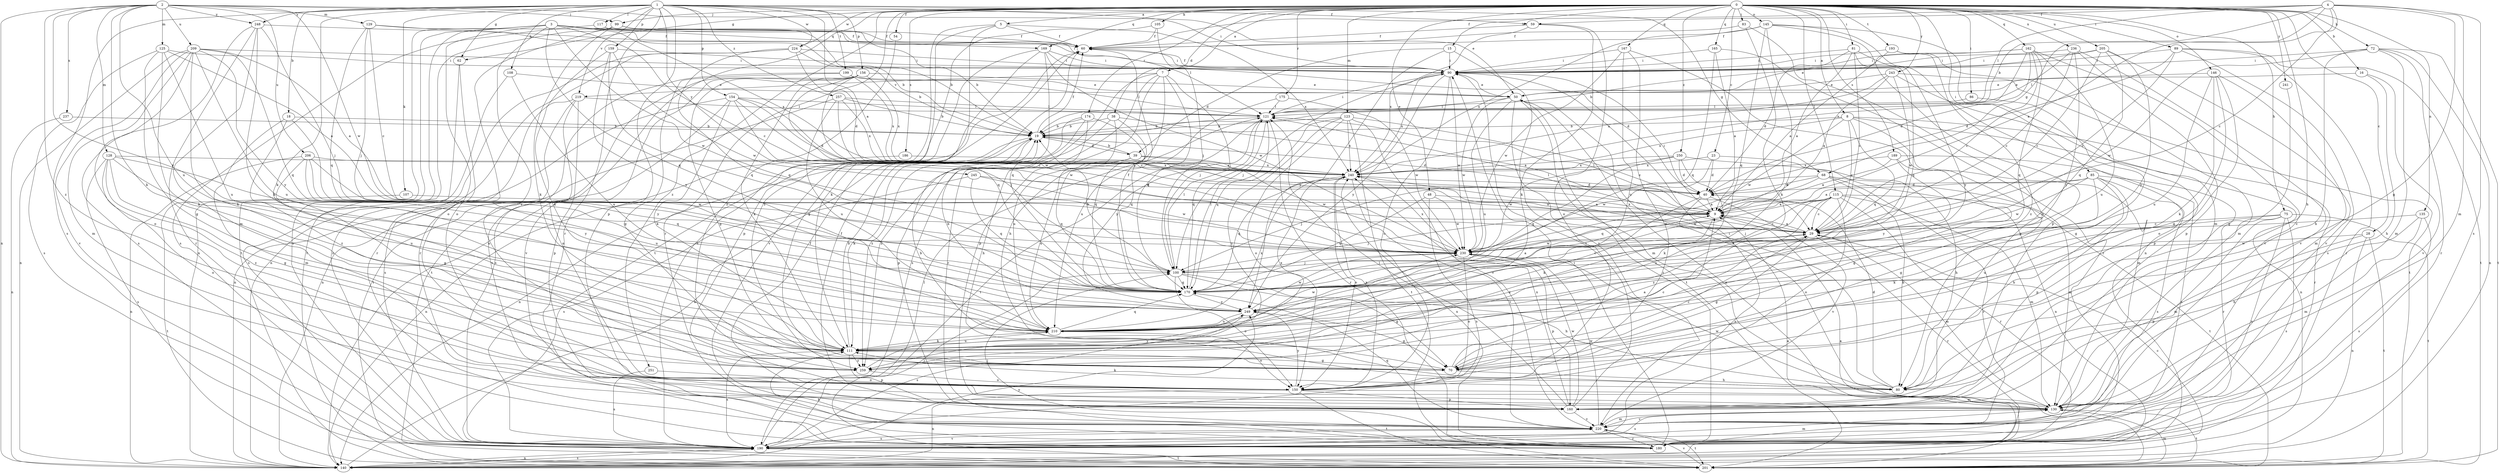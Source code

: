 strict digraph  {
0;
1;
2;
3;
4;
5;
7;
8;
9;
15;
16;
18;
19;
23;
28;
29;
38;
39;
40;
48;
50;
54;
59;
60;
62;
68;
70;
72;
75;
80;
81;
83;
85;
86;
89;
90;
99;
100;
105;
107;
108;
111;
115;
117;
121;
123;
125;
128;
129;
130;
135;
140;
145;
146;
150;
154;
156;
159;
160;
162;
165;
167;
169;
170;
174;
175;
180;
186;
189;
190;
193;
199;
201;
205;
206;
209;
210;
219;
220;
224;
230;
236;
237;
240;
241;
243;
245;
248;
249;
250;
251;
257;
259;
0 -> 5  [label=a];
0 -> 7  [label=a];
0 -> 8  [label=a];
0 -> 15  [label=b];
0 -> 16  [label=b];
0 -> 23  [label=c];
0 -> 28  [label=c];
0 -> 38  [label=d];
0 -> 48  [label=e];
0 -> 54  [label=f];
0 -> 62  [label=g];
0 -> 72  [label=h];
0 -> 75  [label=h];
0 -> 80  [label=h];
0 -> 81  [label=i];
0 -> 83  [label=i];
0 -> 85  [label=i];
0 -> 86  [label=i];
0 -> 89  [label=i];
0 -> 99  [label=j];
0 -> 105  [label=k];
0 -> 115  [label=l];
0 -> 123  [label=m];
0 -> 135  [label=n];
0 -> 140  [label=n];
0 -> 145  [label=o];
0 -> 146  [label=o];
0 -> 162  [label=q];
0 -> 165  [label=q];
0 -> 167  [label=q];
0 -> 169  [label=q];
0 -> 174  [label=r];
0 -> 175  [label=r];
0 -> 180  [label=r];
0 -> 186  [label=s];
0 -> 189  [label=s];
0 -> 193  [label=t];
0 -> 205  [label=u];
0 -> 224  [label=w];
0 -> 236  [label=x];
0 -> 241  [label=y];
0 -> 243  [label=y];
0 -> 250  [label=z];
0 -> 251  [label=z];
1 -> 9  [label=a];
1 -> 18  [label=b];
1 -> 59  [label=f];
1 -> 62  [label=g];
1 -> 68  [label=g];
1 -> 90  [label=i];
1 -> 107  [label=k];
1 -> 108  [label=k];
1 -> 111  [label=k];
1 -> 117  [label=l];
1 -> 154  [label=p];
1 -> 156  [label=p];
1 -> 159  [label=p];
1 -> 160  [label=p];
1 -> 180  [label=r];
1 -> 190  [label=s];
1 -> 199  [label=t];
1 -> 219  [label=v];
1 -> 224  [label=w];
1 -> 245  [label=y];
1 -> 248  [label=y];
1 -> 257  [label=z];
2 -> 50  [label=e];
2 -> 99  [label=j];
2 -> 111  [label=k];
2 -> 125  [label=m];
2 -> 128  [label=m];
2 -> 129  [label=m];
2 -> 140  [label=n];
2 -> 206  [label=u];
2 -> 209  [label=u];
2 -> 210  [label=u];
2 -> 230  [label=w];
2 -> 237  [label=x];
2 -> 248  [label=y];
2 -> 249  [label=y];
2 -> 259  [label=z];
3 -> 19  [label=b];
3 -> 29  [label=c];
3 -> 121  [label=l];
3 -> 140  [label=n];
3 -> 150  [label=o];
3 -> 169  [label=q];
3 -> 170  [label=q];
3 -> 190  [label=s];
3 -> 201  [label=t];
3 -> 230  [label=w];
3 -> 240  [label=x];
3 -> 259  [label=z];
4 -> 9  [label=a];
4 -> 19  [label=b];
4 -> 29  [label=c];
4 -> 59  [label=f];
4 -> 60  [label=f];
4 -> 68  [label=g];
4 -> 70  [label=g];
4 -> 121  [label=l];
4 -> 130  [label=m];
4 -> 190  [label=s];
5 -> 60  [label=f];
5 -> 111  [label=k];
5 -> 190  [label=s];
5 -> 240  [label=x];
5 -> 259  [label=z];
7 -> 80  [label=h];
7 -> 100  [label=j];
7 -> 160  [label=p];
7 -> 170  [label=q];
7 -> 180  [label=r];
7 -> 190  [label=s];
7 -> 219  [label=v];
8 -> 19  [label=b];
8 -> 29  [label=c];
8 -> 130  [label=m];
8 -> 140  [label=n];
8 -> 170  [label=q];
8 -> 180  [label=r];
8 -> 230  [label=w];
8 -> 240  [label=x];
9 -> 29  [label=c];
9 -> 90  [label=i];
9 -> 100  [label=j];
9 -> 121  [label=l];
9 -> 259  [label=z];
15 -> 39  [label=d];
15 -> 90  [label=i];
15 -> 220  [label=v];
15 -> 249  [label=y];
16 -> 50  [label=e];
16 -> 80  [label=h];
16 -> 220  [label=v];
18 -> 19  [label=b];
18 -> 130  [label=m];
18 -> 249  [label=y];
18 -> 259  [label=z];
19 -> 39  [label=d];
19 -> 40  [label=d];
19 -> 60  [label=f];
19 -> 111  [label=k];
19 -> 140  [label=n];
23 -> 40  [label=d];
23 -> 80  [label=h];
23 -> 230  [label=w];
23 -> 240  [label=x];
28 -> 140  [label=n];
28 -> 160  [label=p];
28 -> 201  [label=t];
28 -> 230  [label=w];
29 -> 9  [label=a];
29 -> 70  [label=g];
29 -> 121  [label=l];
29 -> 130  [label=m];
29 -> 180  [label=r];
29 -> 230  [label=w];
29 -> 240  [label=x];
38 -> 9  [label=a];
38 -> 19  [label=b];
38 -> 170  [label=q];
38 -> 210  [label=u];
38 -> 259  [label=z];
39 -> 19  [label=b];
39 -> 170  [label=q];
39 -> 210  [label=u];
39 -> 230  [label=w];
39 -> 240  [label=x];
40 -> 9  [label=a];
40 -> 111  [label=k];
40 -> 190  [label=s];
40 -> 220  [label=v];
48 -> 9  [label=a];
48 -> 170  [label=q];
48 -> 190  [label=s];
48 -> 230  [label=w];
50 -> 121  [label=l];
50 -> 130  [label=m];
50 -> 180  [label=r];
50 -> 201  [label=t];
50 -> 210  [label=u];
50 -> 230  [label=w];
54 -> 259  [label=z];
59 -> 60  [label=f];
59 -> 111  [label=k];
59 -> 150  [label=o];
59 -> 240  [label=x];
60 -> 90  [label=i];
60 -> 220  [label=v];
62 -> 140  [label=n];
62 -> 180  [label=r];
68 -> 40  [label=d];
68 -> 80  [label=h];
68 -> 100  [label=j];
68 -> 130  [label=m];
68 -> 170  [label=q];
68 -> 180  [label=r];
70 -> 9  [label=a];
70 -> 19  [label=b];
70 -> 29  [label=c];
70 -> 80  [label=h];
72 -> 80  [label=h];
72 -> 90  [label=i];
72 -> 130  [label=m];
72 -> 140  [label=n];
72 -> 180  [label=r];
72 -> 201  [label=t];
72 -> 230  [label=w];
75 -> 29  [label=c];
75 -> 111  [label=k];
75 -> 130  [label=m];
75 -> 190  [label=s];
75 -> 201  [label=t];
75 -> 210  [label=u];
75 -> 220  [label=v];
80 -> 40  [label=d];
80 -> 50  [label=e];
80 -> 90  [label=i];
80 -> 111  [label=k];
81 -> 9  [label=a];
81 -> 29  [label=c];
81 -> 40  [label=d];
81 -> 90  [label=i];
81 -> 170  [label=q];
81 -> 249  [label=y];
83 -> 60  [label=f];
83 -> 80  [label=h];
83 -> 111  [label=k];
85 -> 9  [label=a];
85 -> 40  [label=d];
85 -> 70  [label=g];
85 -> 80  [label=h];
85 -> 160  [label=p];
85 -> 180  [label=r];
85 -> 190  [label=s];
85 -> 230  [label=w];
86 -> 70  [label=g];
86 -> 121  [label=l];
89 -> 29  [label=c];
89 -> 40  [label=d];
89 -> 90  [label=i];
89 -> 180  [label=r];
89 -> 190  [label=s];
89 -> 201  [label=t];
90 -> 50  [label=e];
90 -> 60  [label=f];
90 -> 100  [label=j];
90 -> 150  [label=o];
90 -> 230  [label=w];
90 -> 240  [label=x];
90 -> 249  [label=y];
99 -> 19  [label=b];
99 -> 60  [label=f];
99 -> 111  [label=k];
99 -> 150  [label=o];
99 -> 201  [label=t];
100 -> 19  [label=b];
100 -> 29  [label=c];
100 -> 70  [label=g];
100 -> 80  [label=h];
100 -> 121  [label=l];
100 -> 150  [label=o];
100 -> 170  [label=q];
105 -> 60  [label=f];
105 -> 100  [label=j];
105 -> 201  [label=t];
107 -> 9  [label=a];
107 -> 201  [label=t];
108 -> 50  [label=e];
108 -> 190  [label=s];
108 -> 210  [label=u];
111 -> 19  [label=b];
111 -> 29  [label=c];
111 -> 70  [label=g];
111 -> 160  [label=p];
111 -> 190  [label=s];
111 -> 210  [label=u];
111 -> 240  [label=x];
111 -> 259  [label=z];
115 -> 9  [label=a];
115 -> 29  [label=c];
115 -> 100  [label=j];
115 -> 130  [label=m];
115 -> 150  [label=o];
115 -> 180  [label=r];
115 -> 201  [label=t];
115 -> 210  [label=u];
115 -> 230  [label=w];
115 -> 259  [label=z];
117 -> 19  [label=b];
117 -> 60  [label=f];
117 -> 190  [label=s];
121 -> 19  [label=b];
121 -> 90  [label=i];
121 -> 170  [label=q];
121 -> 180  [label=r];
121 -> 201  [label=t];
121 -> 249  [label=y];
123 -> 19  [label=b];
123 -> 29  [label=c];
123 -> 150  [label=o];
123 -> 170  [label=q];
123 -> 201  [label=t];
123 -> 220  [label=v];
123 -> 240  [label=x];
123 -> 259  [label=z];
125 -> 9  [label=a];
125 -> 70  [label=g];
125 -> 90  [label=i];
125 -> 111  [label=k];
125 -> 190  [label=s];
125 -> 210  [label=u];
128 -> 70  [label=g];
128 -> 150  [label=o];
128 -> 190  [label=s];
128 -> 210  [label=u];
128 -> 240  [label=x];
128 -> 249  [label=y];
128 -> 259  [label=z];
129 -> 29  [label=c];
129 -> 60  [label=f];
129 -> 90  [label=i];
129 -> 100  [label=j];
129 -> 170  [label=q];
130 -> 60  [label=f];
130 -> 190  [label=s];
130 -> 201  [label=t];
130 -> 220  [label=v];
130 -> 230  [label=w];
135 -> 29  [label=c];
135 -> 80  [label=h];
135 -> 130  [label=m];
135 -> 190  [label=s];
140 -> 9  [label=a];
140 -> 19  [label=b];
140 -> 29  [label=c];
140 -> 190  [label=s];
140 -> 249  [label=y];
145 -> 60  [label=f];
145 -> 130  [label=m];
145 -> 140  [label=n];
145 -> 160  [label=p];
145 -> 170  [label=q];
145 -> 210  [label=u];
145 -> 240  [label=x];
146 -> 50  [label=e];
146 -> 70  [label=g];
146 -> 111  [label=k];
146 -> 130  [label=m];
146 -> 150  [label=o];
146 -> 210  [label=u];
150 -> 130  [label=m];
150 -> 140  [label=n];
150 -> 160  [label=p];
150 -> 201  [label=t];
150 -> 240  [label=x];
150 -> 249  [label=y];
154 -> 29  [label=c];
154 -> 40  [label=d];
154 -> 100  [label=j];
154 -> 111  [label=k];
154 -> 121  [label=l];
154 -> 140  [label=n];
154 -> 220  [label=v];
154 -> 230  [label=w];
156 -> 50  [label=e];
156 -> 70  [label=g];
156 -> 111  [label=k];
156 -> 170  [label=q];
156 -> 190  [label=s];
156 -> 220  [label=v];
156 -> 230  [label=w];
156 -> 240  [label=x];
159 -> 90  [label=i];
159 -> 111  [label=k];
159 -> 170  [label=q];
159 -> 230  [label=w];
159 -> 249  [label=y];
160 -> 90  [label=i];
160 -> 121  [label=l];
160 -> 220  [label=v];
160 -> 230  [label=w];
160 -> 240  [label=x];
162 -> 19  [label=b];
162 -> 29  [label=c];
162 -> 40  [label=d];
162 -> 90  [label=i];
162 -> 170  [label=q];
162 -> 210  [label=u];
162 -> 220  [label=v];
162 -> 240  [label=x];
165 -> 9  [label=a];
165 -> 90  [label=i];
165 -> 170  [label=q];
165 -> 180  [label=r];
167 -> 90  [label=i];
167 -> 150  [label=o];
167 -> 160  [label=p];
167 -> 210  [label=u];
167 -> 230  [label=w];
169 -> 40  [label=d];
169 -> 70  [label=g];
169 -> 90  [label=i];
169 -> 160  [label=p];
169 -> 170  [label=q];
169 -> 230  [label=w];
170 -> 9  [label=a];
170 -> 60  [label=f];
170 -> 121  [label=l];
170 -> 249  [label=y];
174 -> 19  [label=b];
174 -> 80  [label=h];
174 -> 160  [label=p];
174 -> 170  [label=q];
174 -> 259  [label=z];
175 -> 121  [label=l];
175 -> 210  [label=u];
175 -> 230  [label=w];
180 -> 90  [label=i];
180 -> 100  [label=j];
180 -> 111  [label=k];
180 -> 240  [label=x];
186 -> 140  [label=n];
186 -> 240  [label=x];
189 -> 9  [label=a];
189 -> 70  [label=g];
189 -> 190  [label=s];
189 -> 240  [label=x];
189 -> 249  [label=y];
190 -> 100  [label=j];
190 -> 121  [label=l];
190 -> 130  [label=m];
190 -> 140  [label=n];
190 -> 201  [label=t];
190 -> 220  [label=v];
193 -> 9  [label=a];
193 -> 90  [label=i];
193 -> 130  [label=m];
193 -> 259  [label=z];
199 -> 50  [label=e];
199 -> 70  [label=g];
199 -> 121  [label=l];
199 -> 201  [label=t];
199 -> 240  [label=x];
201 -> 9  [label=a];
201 -> 50  [label=e];
201 -> 130  [label=m];
201 -> 220  [label=v];
205 -> 29  [label=c];
205 -> 50  [label=e];
205 -> 90  [label=i];
205 -> 170  [label=q];
205 -> 220  [label=v];
205 -> 249  [label=y];
206 -> 70  [label=g];
206 -> 140  [label=n];
206 -> 170  [label=q];
206 -> 210  [label=u];
206 -> 230  [label=w];
206 -> 240  [label=x];
209 -> 9  [label=a];
209 -> 90  [label=i];
209 -> 111  [label=k];
209 -> 130  [label=m];
209 -> 140  [label=n];
209 -> 150  [label=o];
209 -> 170  [label=q];
209 -> 210  [label=u];
209 -> 220  [label=v];
209 -> 249  [label=y];
210 -> 111  [label=k];
210 -> 150  [label=o];
210 -> 170  [label=q];
210 -> 230  [label=w];
210 -> 240  [label=x];
219 -> 121  [label=l];
219 -> 150  [label=o];
219 -> 160  [label=p];
219 -> 190  [label=s];
219 -> 201  [label=t];
220 -> 60  [label=f];
220 -> 130  [label=m];
220 -> 170  [label=q];
220 -> 180  [label=r];
220 -> 190  [label=s];
220 -> 201  [label=t];
220 -> 230  [label=w];
224 -> 19  [label=b];
224 -> 40  [label=d];
224 -> 90  [label=i];
224 -> 170  [label=q];
224 -> 180  [label=r];
224 -> 190  [label=s];
230 -> 100  [label=j];
230 -> 150  [label=o];
230 -> 160  [label=p];
230 -> 240  [label=x];
236 -> 29  [label=c];
236 -> 90  [label=i];
236 -> 121  [label=l];
236 -> 160  [label=p];
236 -> 220  [label=v];
236 -> 249  [label=y];
237 -> 19  [label=b];
237 -> 140  [label=n];
240 -> 40  [label=d];
240 -> 150  [label=o];
240 -> 170  [label=q];
240 -> 220  [label=v];
241 -> 70  [label=g];
243 -> 9  [label=a];
243 -> 50  [label=e];
243 -> 160  [label=p];
243 -> 201  [label=t];
243 -> 230  [label=w];
243 -> 240  [label=x];
245 -> 40  [label=d];
245 -> 170  [label=q];
245 -> 190  [label=s];
245 -> 230  [label=w];
248 -> 60  [label=f];
248 -> 100  [label=j];
248 -> 111  [label=k];
248 -> 130  [label=m];
248 -> 180  [label=r];
248 -> 190  [label=s];
249 -> 19  [label=b];
249 -> 70  [label=g];
249 -> 190  [label=s];
249 -> 210  [label=u];
249 -> 230  [label=w];
250 -> 40  [label=d];
250 -> 111  [label=k];
250 -> 140  [label=n];
250 -> 170  [label=q];
250 -> 230  [label=w];
250 -> 240  [label=x];
251 -> 150  [label=o];
251 -> 190  [label=s];
257 -> 19  [label=b];
257 -> 29  [label=c];
257 -> 121  [label=l];
257 -> 140  [label=n];
257 -> 210  [label=u];
257 -> 240  [label=x];
259 -> 150  [label=o];
259 -> 249  [label=y];
}
